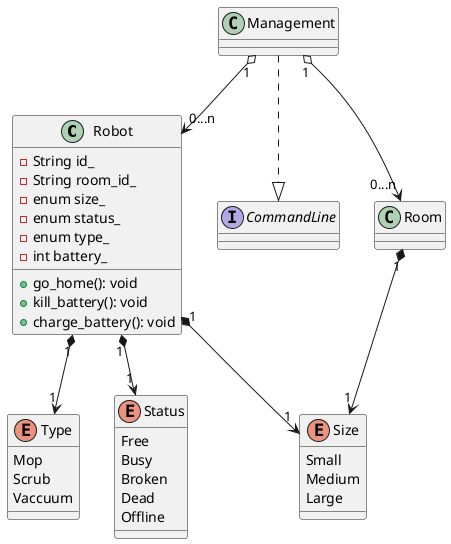 @startuml
class Robot {
  - String id_
  - String room_id_
  - enum size_
  - enum status_
  - enum type_
  - int battery_
  + go_home(): void
  + kill_battery(): void
  + charge_battery(): void
}

enum Type {
    Mop
    Scrub
    Vaccuum
}

enum Status {
    Free
    Busy
    Broken
    Dead
    Offline
}

enum Size {
    Small
    Medium
    Large
}

interface CommandLine {}

Management "1" o--> "0...n" Room
Management "1" o--> "0...n" Robot
Robot "1" *--> "1" Type
Robot "1" *--> "1" Status
Room "1" *--> "1" Size
Robot "1" *--> "1" Size
Management ..|> CommandLine
@enduml